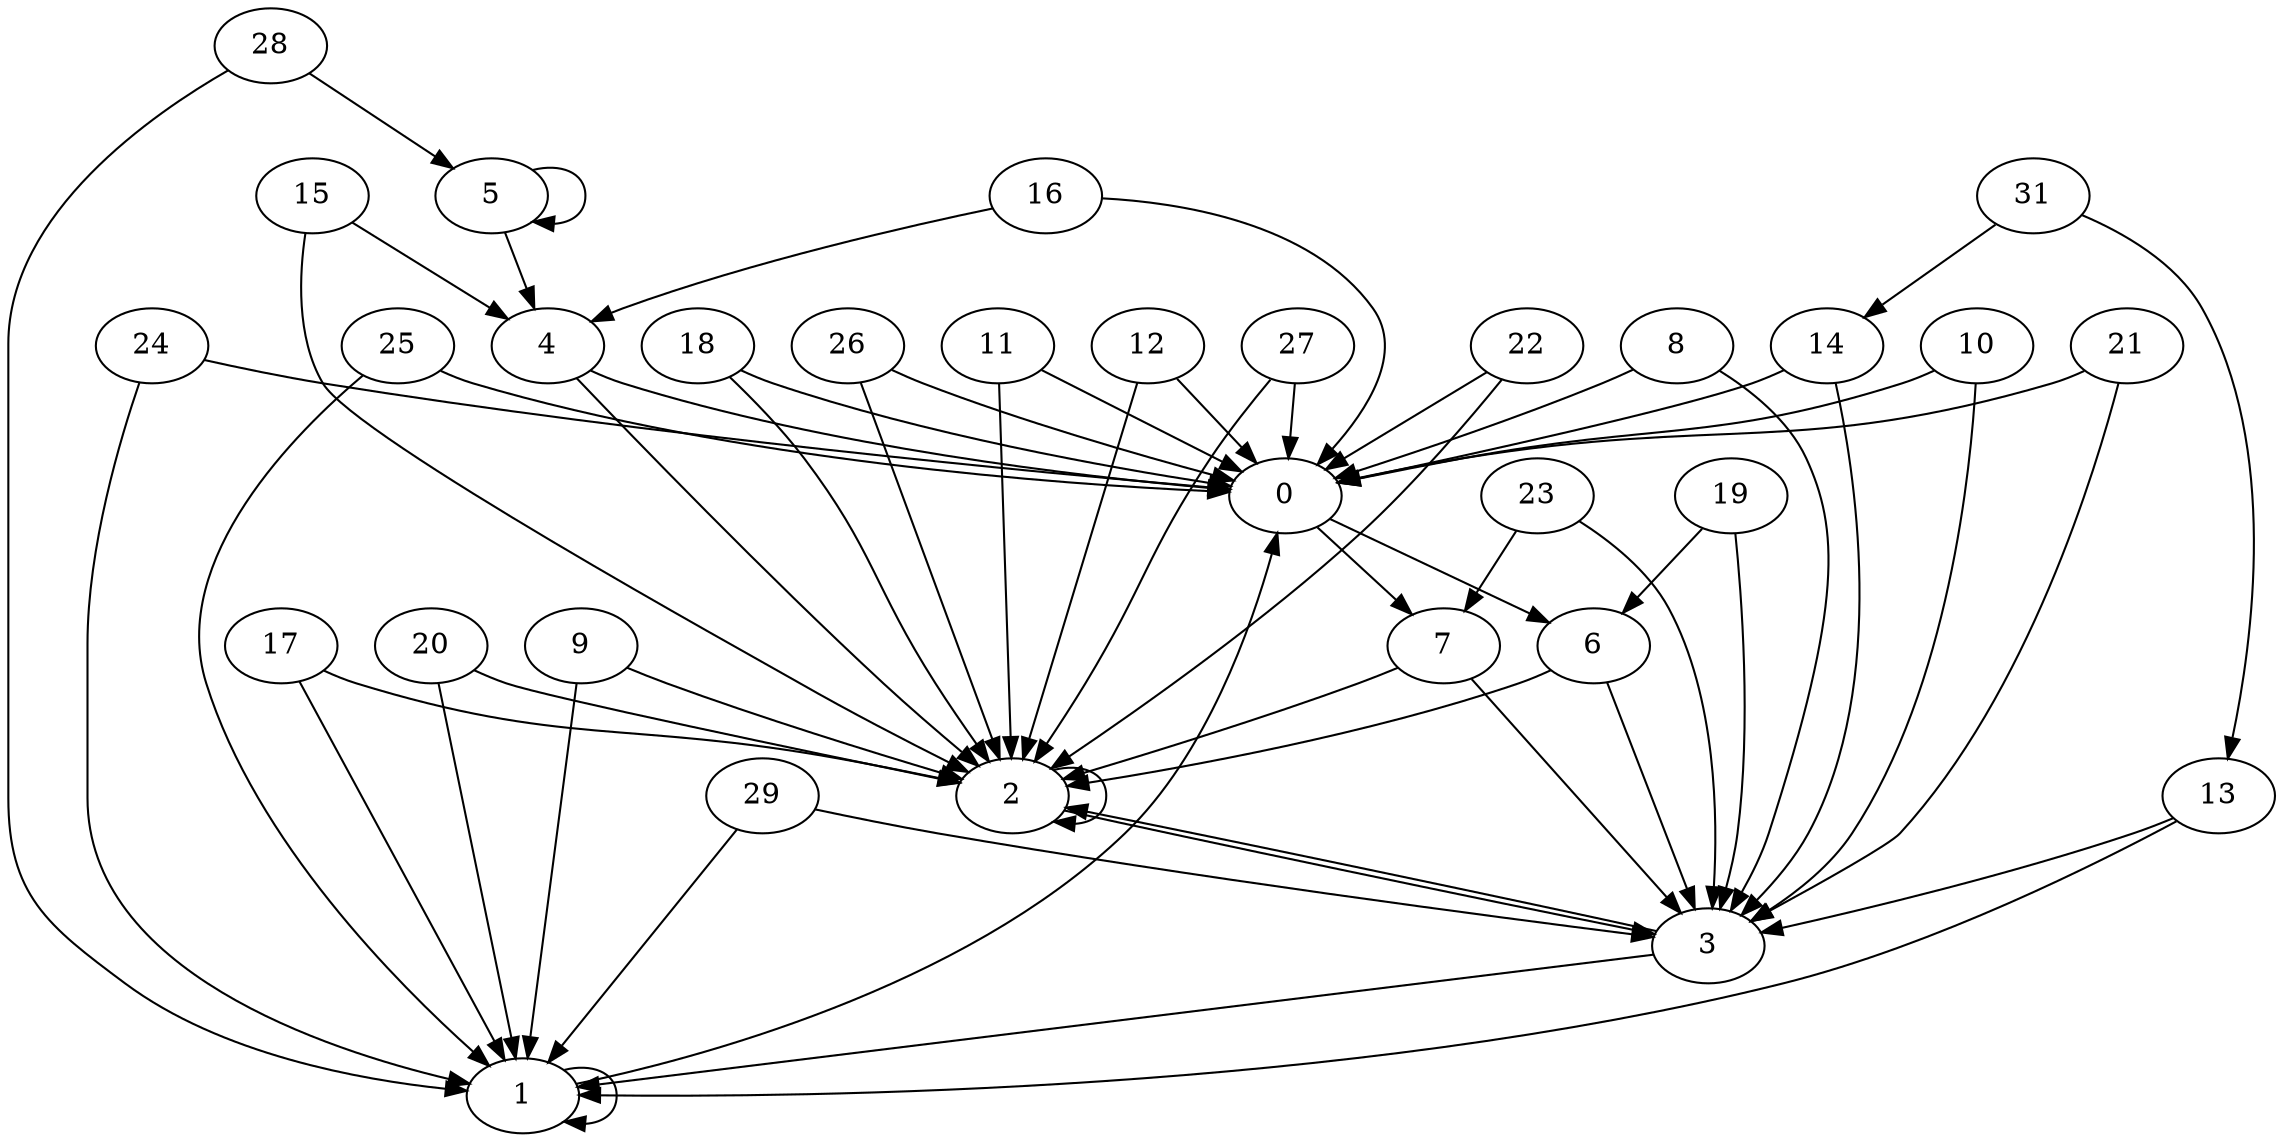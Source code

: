 digraph  {
	
	n5[label="0"];
	n2[label="1"];
	n12[label="10"];
	n31[label="11"];
	n17[label="12"];
	n7[label="13"];
	n8[label="14"];
	n24[label="15"];
	n23[label="16"];
	n4[label="17"];
	n20[label="18"];
	n25[label="19"];
	n3[label="2"];
	n18[label="20"];
	n28[label="21"];
	n26[label="22"];
	n21[label="23"];
	n16[label="24"];
	n30[label="25"];
	n27[label="26"];
	n11[label="27"];
	n19[label="28"];
	n29[label="29"];
	n13[label="3"];
	n6[label="31"];
	n10[label="4"];
	n9[label="5"];
	n22[label="6"];
	n14[label="7"];
	n15[label="8"];
	n1[label="9"];
	n5->n22[penwidth="1"];
	n5->n14[penwidth="1"];
	n2->n5[penwidth="1"];
	n2->n2[penwidth="1"];
	n12->n5[penwidth="1"];
	n12->n13[penwidth="1"];
	n31->n3[penwidth="1"];
	n31->n5[penwidth="1"];
	n17->n5[penwidth="1"];
	n17->n3[penwidth="1"];
	n7->n2[penwidth="1"];
	n7->n13[penwidth="1"];
	n8->n13[penwidth="1"];
	n8->n5[penwidth="1"];
	n24->n10[penwidth="1"];
	n24->n3[penwidth="1"];
	n23->n10[penwidth="1"];
	n23->n5[penwidth="1"];
	n4->n3[penwidth="1"];
	n4->n2[penwidth="1"];
	n20->n3[penwidth="1"];
	n20->n5[penwidth="1"];
	n25->n22[penwidth="1"];
	n25->n13[penwidth="1"];
	n3->n13[penwidth="1"];
	n3->n3[penwidth="1"];
	n18->n2[penwidth="1"];
	n18->n3[penwidth="1"];
	n28->n13[penwidth="1"];
	n28->n5[penwidth="1"];
	n26->n5[penwidth="1"];
	n26->n3[penwidth="1"];
	n21->n13[penwidth="1"];
	n21->n14[penwidth="1"];
	n16->n2[penwidth="1"];
	n16->n5[penwidth="1"];
	n30->n5[penwidth="1"];
	n30->n2[penwidth="1"];
	n27->n3[penwidth="1"];
	n27->n5[penwidth="1"];
	n11->n3[penwidth="1"];
	n11->n5[penwidth="1"];
	n19->n2[penwidth="1"];
	n19->n9[penwidth="1"];
	n29->n13[penwidth="1"];
	n29->n2[penwidth="1"];
	n13->n2[penwidth="1"];
	n13->n3[penwidth="1"];
	n6->n7[penwidth="1"];
	n6->n8[penwidth="1"];
	n10->n3[penwidth="1"];
	n10->n5[penwidth="1"];
	n9->n10[penwidth="1"];
	n9->n9[penwidth="1"];
	n22->n3[penwidth="1"];
	n22->n13[penwidth="1"];
	n14->n3[penwidth="1"];
	n14->n13[penwidth="1"];
	n15->n5[penwidth="1"];
	n15->n13[penwidth="1"];
	n1->n2[penwidth="1"];
	n1->n3[penwidth="1"];
	
}
